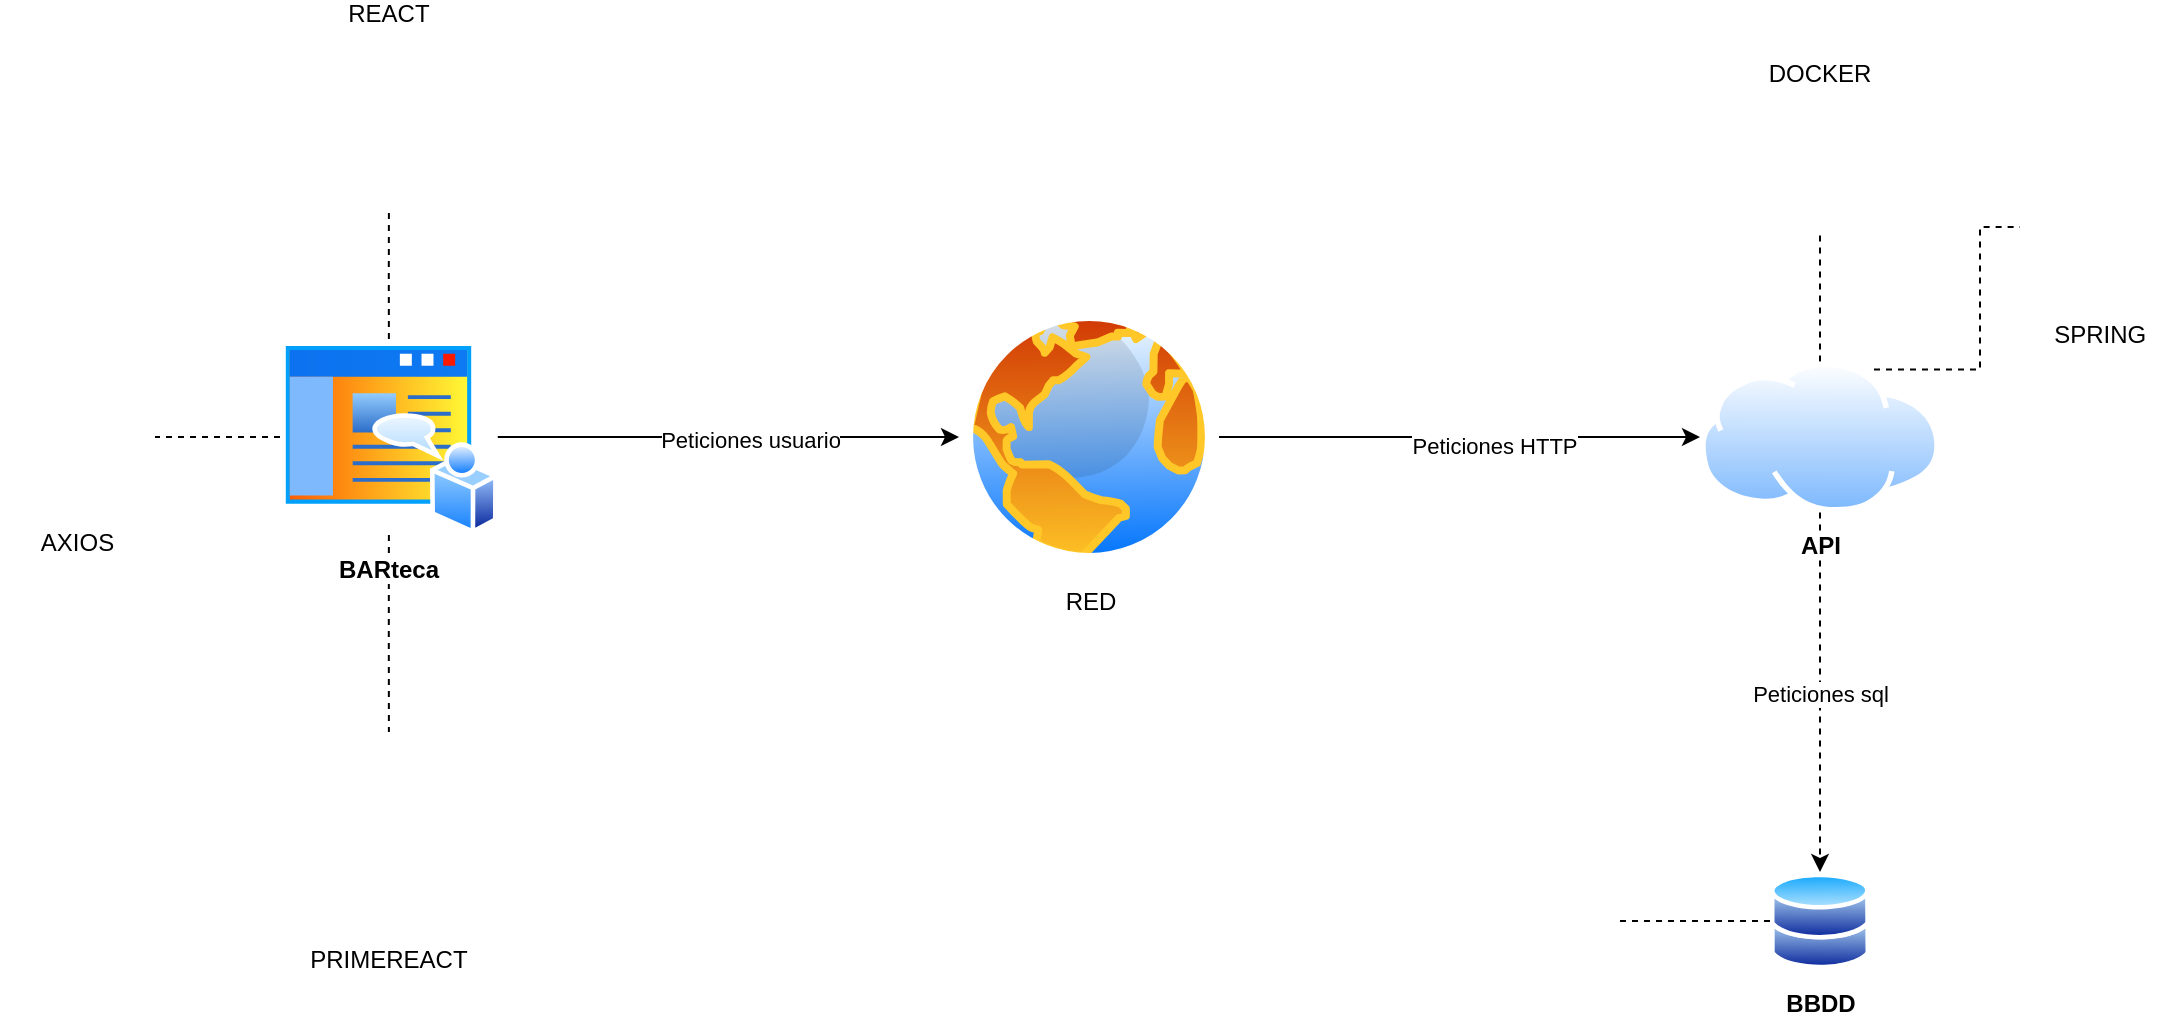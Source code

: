 <mxfile version="24.4.4" type="device">
  <diagram name="Página-1" id="zLVqSbIwcQzm8xF_FCDX">
    <mxGraphModel dx="1434" dy="780" grid="1" gridSize="10" guides="1" tooltips="1" connect="1" arrows="1" fold="1" page="1" pageScale="1" pageWidth="1169" pageHeight="827" math="0" shadow="0">
      <root>
        <mxCell id="0" />
        <mxCell id="1" parent="0" />
        <mxCell id="2Az9BTN1pBY0le3ChEKT-42" style="edgeStyle=orthogonalEdgeStyle;rounded=0;orthogonalLoop=1;jettySize=auto;html=1;exitX=0;exitY=0.5;exitDx=0;exitDy=0;dashed=1;endArrow=none;endFill=0;" edge="1" parent="1" source="2Az9BTN1pBY0le3ChEKT-3" target="2Az9BTN1pBY0le3ChEKT-31">
          <mxGeometry relative="1" as="geometry" />
        </mxCell>
        <mxCell id="2Az9BTN1pBY0le3ChEKT-3" value="&lt;b&gt;BBDD&lt;/b&gt;" style="image;aspect=fixed;perimeter=ellipsePerimeter;html=1;align=center;shadow=0;dashed=0;spacingTop=3;image=img/lib/active_directory/databases.svg;" vertex="1" parent="1">
          <mxGeometry x="925" y="600" width="50" height="49" as="geometry" />
        </mxCell>
        <mxCell id="2Az9BTN1pBY0le3ChEKT-8" value="" style="edgeStyle=orthogonalEdgeStyle;rounded=0;orthogonalLoop=1;jettySize=auto;html=1;dashed=1;" edge="1" parent="1" source="2Az9BTN1pBY0le3ChEKT-4" target="2Az9BTN1pBY0le3ChEKT-3">
          <mxGeometry relative="1" as="geometry" />
        </mxCell>
        <mxCell id="2Az9BTN1pBY0le3ChEKT-34" value="Peticiones sql" style="edgeLabel;html=1;align=center;verticalAlign=middle;resizable=0;points=[];" vertex="1" connectable="0" parent="2Az9BTN1pBY0le3ChEKT-8">
          <mxGeometry x="-0.317" y="-2" relative="1" as="geometry">
            <mxPoint x="2" y="29" as="offset" />
          </mxGeometry>
        </mxCell>
        <mxCell id="2Az9BTN1pBY0le3ChEKT-40" style="edgeStyle=orthogonalEdgeStyle;rounded=0;orthogonalLoop=1;jettySize=auto;html=1;exitX=0.5;exitY=0;exitDx=0;exitDy=0;dashed=1;endArrow=none;endFill=0;" edge="1" parent="1" source="2Az9BTN1pBY0le3ChEKT-4" target="2Az9BTN1pBY0le3ChEKT-29">
          <mxGeometry relative="1" as="geometry" />
        </mxCell>
        <mxCell id="2Az9BTN1pBY0le3ChEKT-41" style="edgeStyle=orthogonalEdgeStyle;rounded=0;orthogonalLoop=1;jettySize=auto;html=1;exitX=0.75;exitY=0;exitDx=0;exitDy=0;entryX=0;entryY=0.5;entryDx=0;entryDy=0;dashed=1;endArrow=none;endFill=0;" edge="1" parent="1" source="2Az9BTN1pBY0le3ChEKT-4" target="2Az9BTN1pBY0le3ChEKT-30">
          <mxGeometry relative="1" as="geometry" />
        </mxCell>
        <mxCell id="2Az9BTN1pBY0le3ChEKT-4" value="&lt;b&gt;API&lt;/b&gt;" style="image;aspect=fixed;perimeter=ellipsePerimeter;html=1;align=center;shadow=0;dashed=0;spacingTop=3;image=img/lib/active_directory/internet_cloud.svg;" vertex="1" parent="1">
          <mxGeometry x="890" y="344.7" width="120" height="75.6" as="geometry" />
        </mxCell>
        <mxCell id="2Az9BTN1pBY0le3ChEKT-9" style="edgeStyle=orthogonalEdgeStyle;rounded=0;orthogonalLoop=1;jettySize=auto;html=1;exitX=1;exitY=0.5;exitDx=0;exitDy=0;" edge="1" parent="1" source="2Az9BTN1pBY0le3ChEKT-5" target="2Az9BTN1pBY0le3ChEKT-7">
          <mxGeometry relative="1" as="geometry" />
        </mxCell>
        <mxCell id="2Az9BTN1pBY0le3ChEKT-32" value="Peticiones usuario" style="edgeLabel;html=1;align=center;verticalAlign=middle;resizable=0;points=[];" vertex="1" connectable="0" parent="2Az9BTN1pBY0le3ChEKT-9">
          <mxGeometry x="0.094" relative="1" as="geometry">
            <mxPoint y="1" as="offset" />
          </mxGeometry>
        </mxCell>
        <mxCell id="2Az9BTN1pBY0le3ChEKT-36" style="edgeStyle=orthogonalEdgeStyle;rounded=0;orthogonalLoop=1;jettySize=auto;html=1;exitX=0;exitY=0.5;exitDx=0;exitDy=0;dashed=1;endArrow=none;endFill=0;" edge="1" parent="1" source="2Az9BTN1pBY0le3ChEKT-5" target="2Az9BTN1pBY0le3ChEKT-28">
          <mxGeometry relative="1" as="geometry" />
        </mxCell>
        <mxCell id="2Az9BTN1pBY0le3ChEKT-37" style="edgeStyle=orthogonalEdgeStyle;rounded=0;orthogonalLoop=1;jettySize=auto;html=1;exitX=0.5;exitY=0;exitDx=0;exitDy=0;dashed=1;endArrow=none;endFill=0;" edge="1" parent="1" source="2Az9BTN1pBY0le3ChEKT-5" target="2Az9BTN1pBY0le3ChEKT-26">
          <mxGeometry relative="1" as="geometry" />
        </mxCell>
        <mxCell id="2Az9BTN1pBY0le3ChEKT-39" style="edgeStyle=orthogonalEdgeStyle;rounded=0;orthogonalLoop=1;jettySize=auto;html=1;exitX=0.5;exitY=1;exitDx=0;exitDy=0;dashed=1;endArrow=none;endFill=0;" edge="1" parent="1" source="2Az9BTN1pBY0le3ChEKT-5" target="2Az9BTN1pBY0le3ChEKT-27">
          <mxGeometry relative="1" as="geometry" />
        </mxCell>
        <mxCell id="2Az9BTN1pBY0le3ChEKT-5" value="&lt;b&gt;BARteca&lt;/b&gt;" style="image;aspect=fixed;perimeter=ellipsePerimeter;html=1;align=center;shadow=0;dashed=0;spacingTop=3;image=img/lib/active_directory/home_page.svg;" vertex="1" parent="1">
          <mxGeometry x="180" y="333.5" width="108.89" height="98" as="geometry" />
        </mxCell>
        <mxCell id="2Az9BTN1pBY0le3ChEKT-10" style="edgeStyle=orthogonalEdgeStyle;rounded=0;orthogonalLoop=1;jettySize=auto;html=1;exitX=1;exitY=0.5;exitDx=0;exitDy=0;entryX=0;entryY=0.5;entryDx=0;entryDy=0;" edge="1" parent="1" source="2Az9BTN1pBY0le3ChEKT-7" target="2Az9BTN1pBY0le3ChEKT-4">
          <mxGeometry relative="1" as="geometry" />
        </mxCell>
        <mxCell id="2Az9BTN1pBY0le3ChEKT-33" value="Peticiones HTTP" style="edgeLabel;html=1;align=center;verticalAlign=middle;resizable=0;points=[];" vertex="1" connectable="0" parent="2Az9BTN1pBY0le3ChEKT-10">
          <mxGeometry x="0.135" y="-3" relative="1" as="geometry">
            <mxPoint x="1" y="1" as="offset" />
          </mxGeometry>
        </mxCell>
        <mxCell id="2Az9BTN1pBY0le3ChEKT-7" value="RED" style="image;aspect=fixed;perimeter=ellipsePerimeter;html=1;align=center;shadow=0;dashed=0;spacingTop=3;image=img/lib/active_directory/internet_globe.svg;" vertex="1" parent="1">
          <mxGeometry x="519.5" y="317.5" width="130" height="130" as="geometry" />
        </mxCell>
        <mxCell id="2Az9BTN1pBY0le3ChEKT-26" value="REACT" style="shape=image;imageAspect=0;aspect=fixed;verticalLabelPosition=top;verticalAlign=bottom;image=https://upload.wikimedia.org/wikipedia/commons/thumb/a/a7/React-icon.svg/2300px-React-icon.svg.png;labelPosition=center;align=center;" vertex="1" parent="1">
          <mxGeometry x="182.67" y="180" width="103.54" height="90" as="geometry" />
        </mxCell>
        <mxCell id="2Az9BTN1pBY0le3ChEKT-27" value="PRIMEREACT" style="shape=image;imageAspect=0;aspect=fixed;verticalLabelPosition=bottom;verticalAlign=top;image=https://cdn.worldvectorlogo.com/logos/primereact-1.svg;" vertex="1" parent="1">
          <mxGeometry x="188.48" y="530" width="91.93" height="100" as="geometry" />
        </mxCell>
        <mxCell id="2Az9BTN1pBY0le3ChEKT-28" value="AXIOS" style="shape=image;imageAspect=0;aspect=fixed;verticalLabelPosition=bottom;verticalAlign=top;image=https://cdn.icon-icons.com/icons2/2699/PNG/512/axios_logo_icon_168545.png;" vertex="1" parent="1">
          <mxGeometry x="40" y="343.75" width="77.5" height="77.5" as="geometry" />
        </mxCell>
        <mxCell id="2Az9BTN1pBY0le3ChEKT-29" value="DOCKER" style="shape=image;imageAspect=0;aspect=fixed;verticalLabelPosition=top;verticalAlign=bottom;image=https://static-00.iconduck.com/assets.00/docker-icon-icon-2048x1479-cres2he9.png;labelPosition=center;align=center;" vertex="1" parent="1">
          <mxGeometry x="901.59" y="210" width="96.81" height="70" as="geometry" />
        </mxCell>
        <mxCell id="2Az9BTN1pBY0le3ChEKT-30" value="SPRING" style="shape=image;imageAspect=0;aspect=fixed;verticalLabelPosition=bottom;verticalAlign=top;image=https://static-00.iconduck.com/assets.00/spring-icon-2048x2045-yufnoc34.png;" vertex="1" parent="1">
          <mxGeometry x="1050" y="237.5" width="80.15" height="80" as="geometry" />
        </mxCell>
        <mxCell id="2Az9BTN1pBY0le3ChEKT-31" value="" style="shape=image;imageAspect=0;aspect=fixed;verticalLabelPosition=bottom;verticalAlign=top;image=https://www.svgrepo.com/show/303251/mysql-logo.svg;" vertex="1" parent="1">
          <mxGeometry x="740" y="569.5" width="110" height="110" as="geometry" />
        </mxCell>
      </root>
    </mxGraphModel>
  </diagram>
</mxfile>

